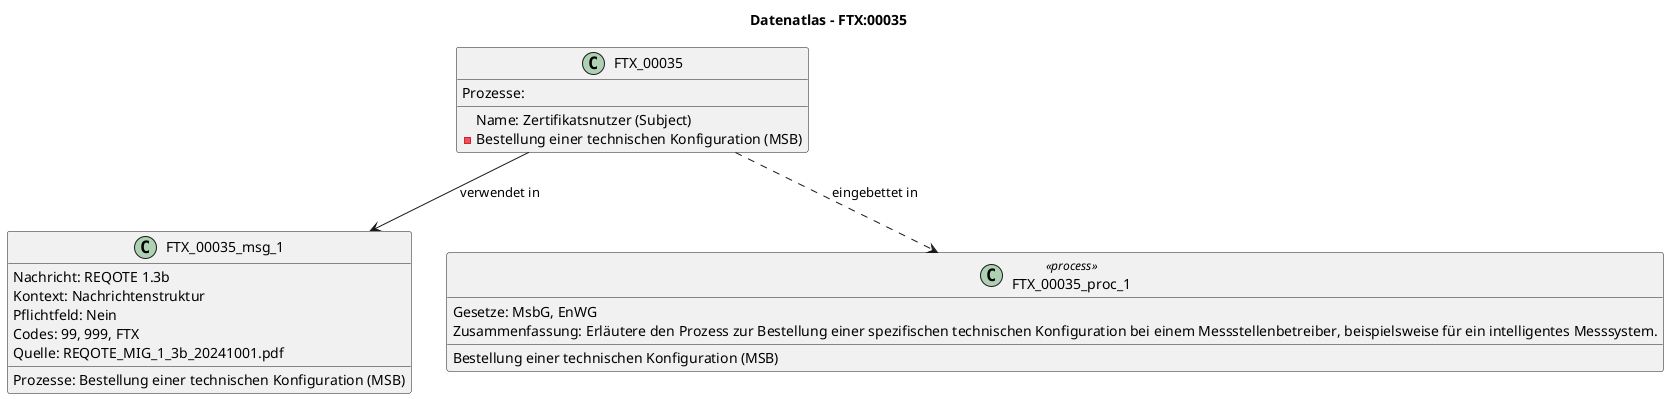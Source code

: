 @startuml
title Datenatlas – FTX:00035
class FTX_00035 {
  Name: Zertifikatsnutzer (Subject)
  Prozesse:
    - Bestellung einer technischen Konfiguration (MSB)
}
class FTX_00035_msg_1 {
  Nachricht: REQOTE 1.3b
  Kontext: Nachrichtenstruktur
  Pflichtfeld: Nein
  Codes: 99, 999, FTX
  Prozesse: Bestellung einer technischen Konfiguration (MSB)
  Quelle: REQOTE_MIG_1_3b_20241001.pdf
}
FTX_00035 --> FTX_00035_msg_1 : verwendet in
class FTX_00035_proc_1 <<process>> {
  Bestellung einer technischen Konfiguration (MSB)
  Gesetze: MsbG, EnWG
  Zusammenfassung: Erläutere den Prozess zur Bestellung einer spezifischen technischen Konfiguration bei einem Messstellenbetreiber, beispielsweise für ein intelligentes Messsystem.
}
FTX_00035 ..> FTX_00035_proc_1 : eingebettet in
@enduml